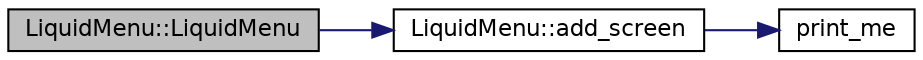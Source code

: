 digraph "LiquidMenu::LiquidMenu"
{
  edge [fontname="Helvetica",fontsize="11",labelfontname="Helvetica",labelfontsize="11"];
  node [fontname="Helvetica",fontsize="11",shape=record];
  rankdir="LR";
  Node10 [label="LiquidMenu::LiquidMenu",height=0.2,width=0.4,color="black", fillcolor="grey75", style="filled", fontcolor="black"];
  Node10 -> Node11 [color="midnightblue",fontsize="11",style="solid",fontname="Helvetica"];
  Node11 [label="LiquidMenu::add_screen",height=0.2,width=0.4,color="black", fillcolor="white", style="filled",URL="$class_liquid_menu.html#a0f914fb4eb461b03d10fb3ce713512ec",tooltip="Adds a LiquidScreen object to the menu. "];
  Node11 -> Node12 [color="midnightblue",fontsize="11",style="solid",fontname="Helvetica"];
  Node12 [label="print_me",height=0.2,width=0.4,color="black", fillcolor="white", style="filled",URL="$_liquid_menu_8h.html#afdff178c8b0daebe2b907aad7637ac8c",tooltip="Prints the number passed to it in a specific way. "];
}

